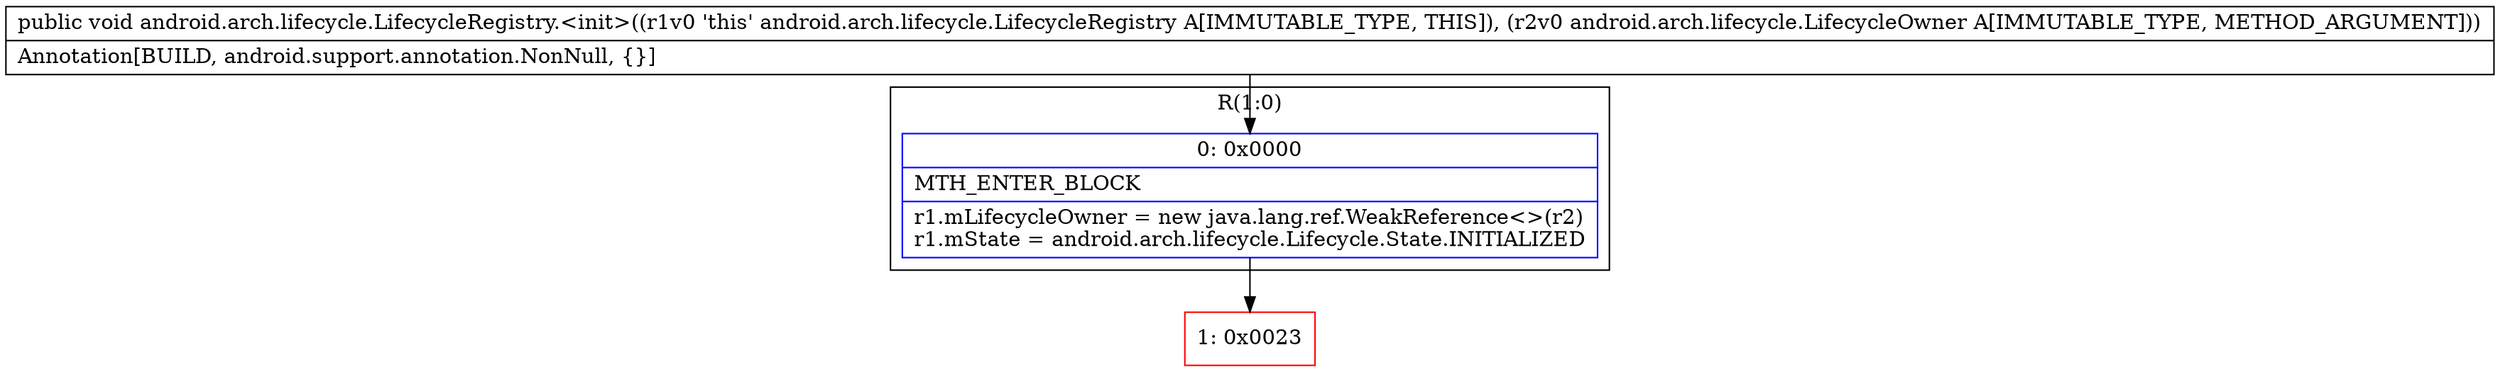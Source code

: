digraph "CFG forandroid.arch.lifecycle.LifecycleRegistry.\<init\>(Landroid\/arch\/lifecycle\/LifecycleOwner;)V" {
subgraph cluster_Region_1539980084 {
label = "R(1:0)";
node [shape=record,color=blue];
Node_0 [shape=record,label="{0\:\ 0x0000|MTH_ENTER_BLOCK\l|r1.mLifecycleOwner = new java.lang.ref.WeakReference\<\>(r2)\lr1.mState = android.arch.lifecycle.Lifecycle.State.INITIALIZED\l}"];
}
Node_1 [shape=record,color=red,label="{1\:\ 0x0023}"];
MethodNode[shape=record,label="{public void android.arch.lifecycle.LifecycleRegistry.\<init\>((r1v0 'this' android.arch.lifecycle.LifecycleRegistry A[IMMUTABLE_TYPE, THIS]), (r2v0 android.arch.lifecycle.LifecycleOwner A[IMMUTABLE_TYPE, METHOD_ARGUMENT]))  | Annotation[BUILD, android.support.annotation.NonNull, \{\}]\l}"];
MethodNode -> Node_0;
Node_0 -> Node_1;
}

